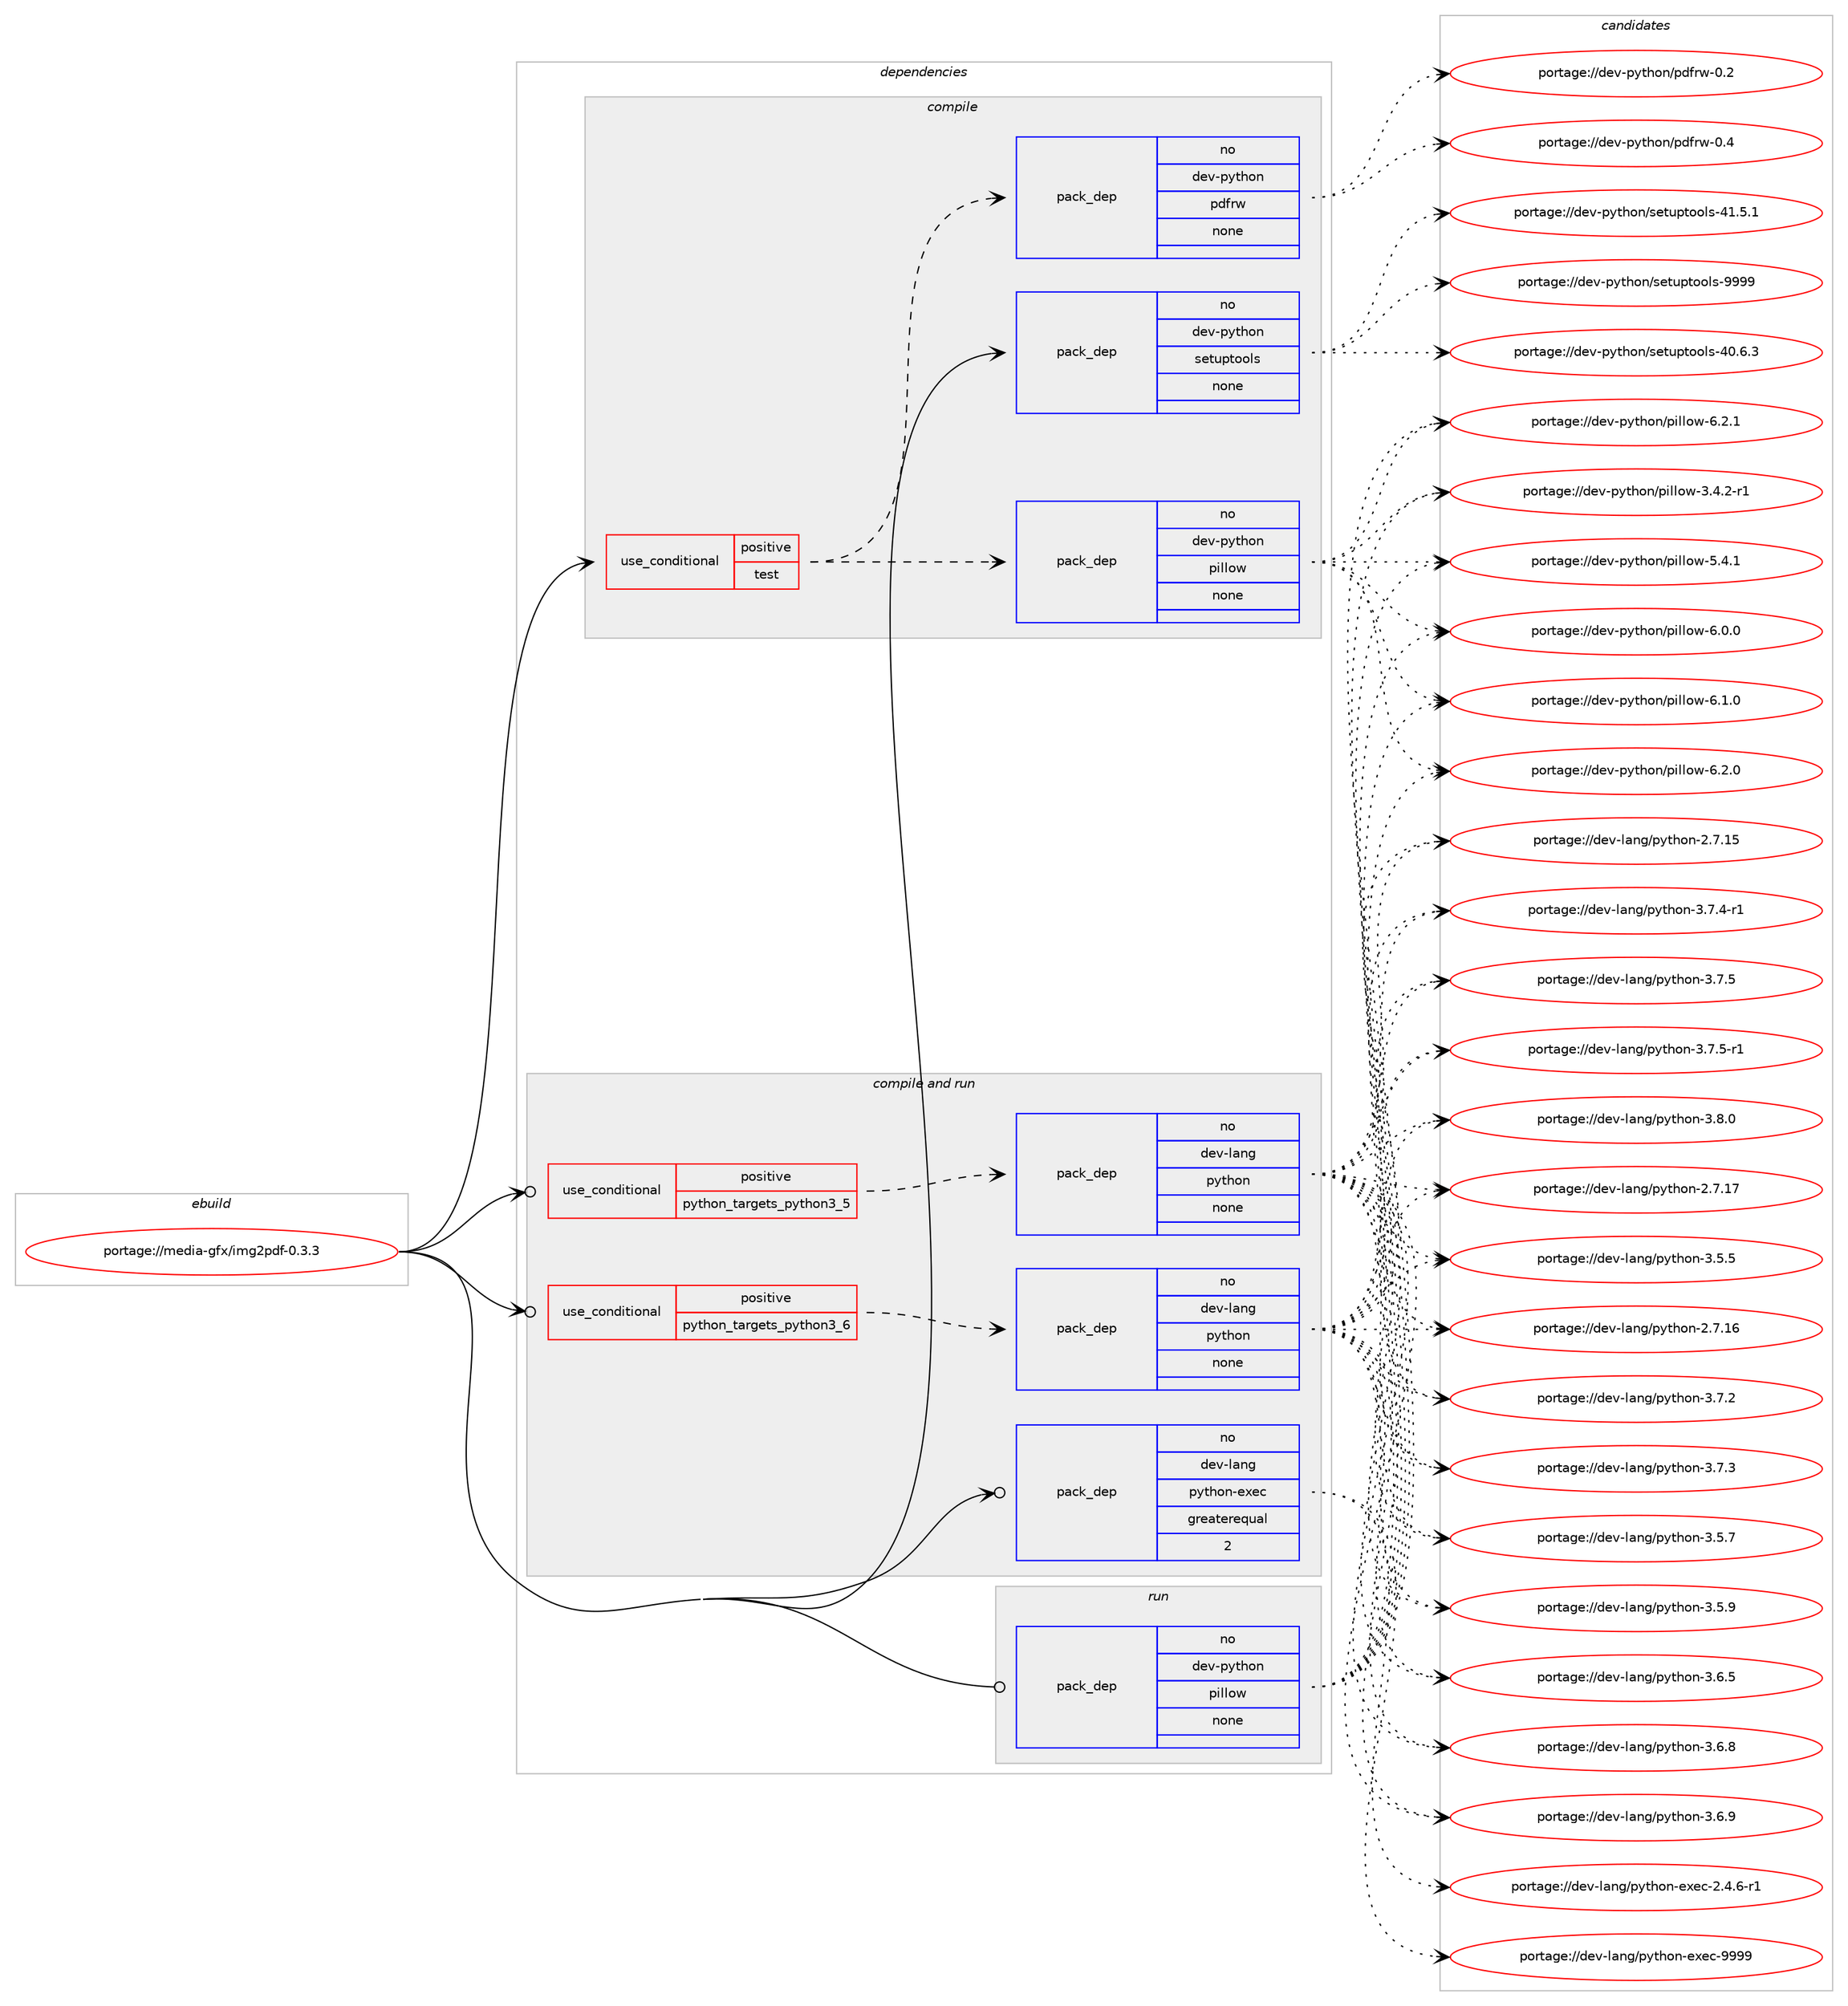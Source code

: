 digraph prolog {

# *************
# Graph options
# *************

newrank=true;
concentrate=true;
compound=true;
graph [rankdir=LR,fontname=Helvetica,fontsize=10,ranksep=1.5];#, ranksep=2.5, nodesep=0.2];
edge  [arrowhead=vee];
node  [fontname=Helvetica,fontsize=10];

# **********
# The ebuild
# **********

subgraph cluster_leftcol {
color=gray;
rank=same;
label=<<i>ebuild</i>>;
id [label="portage://media-gfx/img2pdf-0.3.3", color=red, width=4, href="../media-gfx/img2pdf-0.3.3.svg"];
}

# ****************
# The dependencies
# ****************

subgraph cluster_midcol {
color=gray;
label=<<i>dependencies</i>>;
subgraph cluster_compile {
fillcolor="#eeeeee";
style=filled;
label=<<i>compile</i>>;
subgraph cond78766 {
dependency314737 [label=<<TABLE BORDER="0" CELLBORDER="1" CELLSPACING="0" CELLPADDING="4"><TR><TD ROWSPAN="3" CELLPADDING="10">use_conditional</TD></TR><TR><TD>positive</TD></TR><TR><TD>test</TD></TR></TABLE>>, shape=none, color=red];
subgraph pack230896 {
dependency314738 [label=<<TABLE BORDER="0" CELLBORDER="1" CELLSPACING="0" CELLPADDING="4" WIDTH="220"><TR><TD ROWSPAN="6" CELLPADDING="30">pack_dep</TD></TR><TR><TD WIDTH="110">no</TD></TR><TR><TD>dev-python</TD></TR><TR><TD>pdfrw</TD></TR><TR><TD>none</TD></TR><TR><TD></TD></TR></TABLE>>, shape=none, color=blue];
}
dependency314737:e -> dependency314738:w [weight=20,style="dashed",arrowhead="vee"];
subgraph pack230897 {
dependency314739 [label=<<TABLE BORDER="0" CELLBORDER="1" CELLSPACING="0" CELLPADDING="4" WIDTH="220"><TR><TD ROWSPAN="6" CELLPADDING="30">pack_dep</TD></TR><TR><TD WIDTH="110">no</TD></TR><TR><TD>dev-python</TD></TR><TR><TD>pillow</TD></TR><TR><TD>none</TD></TR><TR><TD></TD></TR></TABLE>>, shape=none, color=blue];
}
dependency314737:e -> dependency314739:w [weight=20,style="dashed",arrowhead="vee"];
}
id:e -> dependency314737:w [weight=20,style="solid",arrowhead="vee"];
subgraph pack230898 {
dependency314740 [label=<<TABLE BORDER="0" CELLBORDER="1" CELLSPACING="0" CELLPADDING="4" WIDTH="220"><TR><TD ROWSPAN="6" CELLPADDING="30">pack_dep</TD></TR><TR><TD WIDTH="110">no</TD></TR><TR><TD>dev-python</TD></TR><TR><TD>setuptools</TD></TR><TR><TD>none</TD></TR><TR><TD></TD></TR></TABLE>>, shape=none, color=blue];
}
id:e -> dependency314740:w [weight=20,style="solid",arrowhead="vee"];
}
subgraph cluster_compileandrun {
fillcolor="#eeeeee";
style=filled;
label=<<i>compile and run</i>>;
subgraph cond78767 {
dependency314741 [label=<<TABLE BORDER="0" CELLBORDER="1" CELLSPACING="0" CELLPADDING="4"><TR><TD ROWSPAN="3" CELLPADDING="10">use_conditional</TD></TR><TR><TD>positive</TD></TR><TR><TD>python_targets_python3_5</TD></TR></TABLE>>, shape=none, color=red];
subgraph pack230899 {
dependency314742 [label=<<TABLE BORDER="0" CELLBORDER="1" CELLSPACING="0" CELLPADDING="4" WIDTH="220"><TR><TD ROWSPAN="6" CELLPADDING="30">pack_dep</TD></TR><TR><TD WIDTH="110">no</TD></TR><TR><TD>dev-lang</TD></TR><TR><TD>python</TD></TR><TR><TD>none</TD></TR><TR><TD></TD></TR></TABLE>>, shape=none, color=blue];
}
dependency314741:e -> dependency314742:w [weight=20,style="dashed",arrowhead="vee"];
}
id:e -> dependency314741:w [weight=20,style="solid",arrowhead="odotvee"];
subgraph cond78768 {
dependency314743 [label=<<TABLE BORDER="0" CELLBORDER="1" CELLSPACING="0" CELLPADDING="4"><TR><TD ROWSPAN="3" CELLPADDING="10">use_conditional</TD></TR><TR><TD>positive</TD></TR><TR><TD>python_targets_python3_6</TD></TR></TABLE>>, shape=none, color=red];
subgraph pack230900 {
dependency314744 [label=<<TABLE BORDER="0" CELLBORDER="1" CELLSPACING="0" CELLPADDING="4" WIDTH="220"><TR><TD ROWSPAN="6" CELLPADDING="30">pack_dep</TD></TR><TR><TD WIDTH="110">no</TD></TR><TR><TD>dev-lang</TD></TR><TR><TD>python</TD></TR><TR><TD>none</TD></TR><TR><TD></TD></TR></TABLE>>, shape=none, color=blue];
}
dependency314743:e -> dependency314744:w [weight=20,style="dashed",arrowhead="vee"];
}
id:e -> dependency314743:w [weight=20,style="solid",arrowhead="odotvee"];
subgraph pack230901 {
dependency314745 [label=<<TABLE BORDER="0" CELLBORDER="1" CELLSPACING="0" CELLPADDING="4" WIDTH="220"><TR><TD ROWSPAN="6" CELLPADDING="30">pack_dep</TD></TR><TR><TD WIDTH="110">no</TD></TR><TR><TD>dev-lang</TD></TR><TR><TD>python-exec</TD></TR><TR><TD>greaterequal</TD></TR><TR><TD>2</TD></TR></TABLE>>, shape=none, color=blue];
}
id:e -> dependency314745:w [weight=20,style="solid",arrowhead="odotvee"];
}
subgraph cluster_run {
fillcolor="#eeeeee";
style=filled;
label=<<i>run</i>>;
subgraph pack230902 {
dependency314746 [label=<<TABLE BORDER="0" CELLBORDER="1" CELLSPACING="0" CELLPADDING="4" WIDTH="220"><TR><TD ROWSPAN="6" CELLPADDING="30">pack_dep</TD></TR><TR><TD WIDTH="110">no</TD></TR><TR><TD>dev-python</TD></TR><TR><TD>pillow</TD></TR><TR><TD>none</TD></TR><TR><TD></TD></TR></TABLE>>, shape=none, color=blue];
}
id:e -> dependency314746:w [weight=20,style="solid",arrowhead="odot"];
}
}

# **************
# The candidates
# **************

subgraph cluster_choices {
rank=same;
color=gray;
label=<<i>candidates</i>>;

subgraph choice230896 {
color=black;
nodesep=1;
choiceportage100101118451121211161041111104711210010211411945484650 [label="portage://dev-python/pdfrw-0.2", color=red, width=4,href="../dev-python/pdfrw-0.2.svg"];
choiceportage100101118451121211161041111104711210010211411945484652 [label="portage://dev-python/pdfrw-0.4", color=red, width=4,href="../dev-python/pdfrw-0.4.svg"];
dependency314738:e -> choiceportage100101118451121211161041111104711210010211411945484650:w [style=dotted,weight="100"];
dependency314738:e -> choiceportage100101118451121211161041111104711210010211411945484652:w [style=dotted,weight="100"];
}
subgraph choice230897 {
color=black;
nodesep=1;
choiceportage10010111845112121116104111110471121051081081111194551465246504511449 [label="portage://dev-python/pillow-3.4.2-r1", color=red, width=4,href="../dev-python/pillow-3.4.2-r1.svg"];
choiceportage1001011184511212111610411111047112105108108111119455346524649 [label="portage://dev-python/pillow-5.4.1", color=red, width=4,href="../dev-python/pillow-5.4.1.svg"];
choiceportage1001011184511212111610411111047112105108108111119455446484648 [label="portage://dev-python/pillow-6.0.0", color=red, width=4,href="../dev-python/pillow-6.0.0.svg"];
choiceportage1001011184511212111610411111047112105108108111119455446494648 [label="portage://dev-python/pillow-6.1.0", color=red, width=4,href="../dev-python/pillow-6.1.0.svg"];
choiceportage1001011184511212111610411111047112105108108111119455446504648 [label="portage://dev-python/pillow-6.2.0", color=red, width=4,href="../dev-python/pillow-6.2.0.svg"];
choiceportage1001011184511212111610411111047112105108108111119455446504649 [label="portage://dev-python/pillow-6.2.1", color=red, width=4,href="../dev-python/pillow-6.2.1.svg"];
dependency314739:e -> choiceportage10010111845112121116104111110471121051081081111194551465246504511449:w [style=dotted,weight="100"];
dependency314739:e -> choiceportage1001011184511212111610411111047112105108108111119455346524649:w [style=dotted,weight="100"];
dependency314739:e -> choiceportage1001011184511212111610411111047112105108108111119455446484648:w [style=dotted,weight="100"];
dependency314739:e -> choiceportage1001011184511212111610411111047112105108108111119455446494648:w [style=dotted,weight="100"];
dependency314739:e -> choiceportage1001011184511212111610411111047112105108108111119455446504648:w [style=dotted,weight="100"];
dependency314739:e -> choiceportage1001011184511212111610411111047112105108108111119455446504649:w [style=dotted,weight="100"];
}
subgraph choice230898 {
color=black;
nodesep=1;
choiceportage100101118451121211161041111104711510111611711211611111110811545524846544651 [label="portage://dev-python/setuptools-40.6.3", color=red, width=4,href="../dev-python/setuptools-40.6.3.svg"];
choiceportage100101118451121211161041111104711510111611711211611111110811545524946534649 [label="portage://dev-python/setuptools-41.5.1", color=red, width=4,href="../dev-python/setuptools-41.5.1.svg"];
choiceportage10010111845112121116104111110471151011161171121161111111081154557575757 [label="portage://dev-python/setuptools-9999", color=red, width=4,href="../dev-python/setuptools-9999.svg"];
dependency314740:e -> choiceportage100101118451121211161041111104711510111611711211611111110811545524846544651:w [style=dotted,weight="100"];
dependency314740:e -> choiceportage100101118451121211161041111104711510111611711211611111110811545524946534649:w [style=dotted,weight="100"];
dependency314740:e -> choiceportage10010111845112121116104111110471151011161171121161111111081154557575757:w [style=dotted,weight="100"];
}
subgraph choice230899 {
color=black;
nodesep=1;
choiceportage10010111845108971101034711212111610411111045504655464953 [label="portage://dev-lang/python-2.7.15", color=red, width=4,href="../dev-lang/python-2.7.15.svg"];
choiceportage10010111845108971101034711212111610411111045504655464954 [label="portage://dev-lang/python-2.7.16", color=red, width=4,href="../dev-lang/python-2.7.16.svg"];
choiceportage10010111845108971101034711212111610411111045504655464955 [label="portage://dev-lang/python-2.7.17", color=red, width=4,href="../dev-lang/python-2.7.17.svg"];
choiceportage100101118451089711010347112121116104111110455146534653 [label="portage://dev-lang/python-3.5.5", color=red, width=4,href="../dev-lang/python-3.5.5.svg"];
choiceportage100101118451089711010347112121116104111110455146534655 [label="portage://dev-lang/python-3.5.7", color=red, width=4,href="../dev-lang/python-3.5.7.svg"];
choiceportage100101118451089711010347112121116104111110455146534657 [label="portage://dev-lang/python-3.5.9", color=red, width=4,href="../dev-lang/python-3.5.9.svg"];
choiceportage100101118451089711010347112121116104111110455146544653 [label="portage://dev-lang/python-3.6.5", color=red, width=4,href="../dev-lang/python-3.6.5.svg"];
choiceportage100101118451089711010347112121116104111110455146544656 [label="portage://dev-lang/python-3.6.8", color=red, width=4,href="../dev-lang/python-3.6.8.svg"];
choiceportage100101118451089711010347112121116104111110455146544657 [label="portage://dev-lang/python-3.6.9", color=red, width=4,href="../dev-lang/python-3.6.9.svg"];
choiceportage100101118451089711010347112121116104111110455146554650 [label="portage://dev-lang/python-3.7.2", color=red, width=4,href="../dev-lang/python-3.7.2.svg"];
choiceportage100101118451089711010347112121116104111110455146554651 [label="portage://dev-lang/python-3.7.3", color=red, width=4,href="../dev-lang/python-3.7.3.svg"];
choiceportage1001011184510897110103471121211161041111104551465546524511449 [label="portage://dev-lang/python-3.7.4-r1", color=red, width=4,href="../dev-lang/python-3.7.4-r1.svg"];
choiceportage100101118451089711010347112121116104111110455146554653 [label="portage://dev-lang/python-3.7.5", color=red, width=4,href="../dev-lang/python-3.7.5.svg"];
choiceportage1001011184510897110103471121211161041111104551465546534511449 [label="portage://dev-lang/python-3.7.5-r1", color=red, width=4,href="../dev-lang/python-3.7.5-r1.svg"];
choiceportage100101118451089711010347112121116104111110455146564648 [label="portage://dev-lang/python-3.8.0", color=red, width=4,href="../dev-lang/python-3.8.0.svg"];
dependency314742:e -> choiceportage10010111845108971101034711212111610411111045504655464953:w [style=dotted,weight="100"];
dependency314742:e -> choiceportage10010111845108971101034711212111610411111045504655464954:w [style=dotted,weight="100"];
dependency314742:e -> choiceportage10010111845108971101034711212111610411111045504655464955:w [style=dotted,weight="100"];
dependency314742:e -> choiceportage100101118451089711010347112121116104111110455146534653:w [style=dotted,weight="100"];
dependency314742:e -> choiceportage100101118451089711010347112121116104111110455146534655:w [style=dotted,weight="100"];
dependency314742:e -> choiceportage100101118451089711010347112121116104111110455146534657:w [style=dotted,weight="100"];
dependency314742:e -> choiceportage100101118451089711010347112121116104111110455146544653:w [style=dotted,weight="100"];
dependency314742:e -> choiceportage100101118451089711010347112121116104111110455146544656:w [style=dotted,weight="100"];
dependency314742:e -> choiceportage100101118451089711010347112121116104111110455146544657:w [style=dotted,weight="100"];
dependency314742:e -> choiceportage100101118451089711010347112121116104111110455146554650:w [style=dotted,weight="100"];
dependency314742:e -> choiceportage100101118451089711010347112121116104111110455146554651:w [style=dotted,weight="100"];
dependency314742:e -> choiceportage1001011184510897110103471121211161041111104551465546524511449:w [style=dotted,weight="100"];
dependency314742:e -> choiceportage100101118451089711010347112121116104111110455146554653:w [style=dotted,weight="100"];
dependency314742:e -> choiceportage1001011184510897110103471121211161041111104551465546534511449:w [style=dotted,weight="100"];
dependency314742:e -> choiceportage100101118451089711010347112121116104111110455146564648:w [style=dotted,weight="100"];
}
subgraph choice230900 {
color=black;
nodesep=1;
choiceportage10010111845108971101034711212111610411111045504655464953 [label="portage://dev-lang/python-2.7.15", color=red, width=4,href="../dev-lang/python-2.7.15.svg"];
choiceportage10010111845108971101034711212111610411111045504655464954 [label="portage://dev-lang/python-2.7.16", color=red, width=4,href="../dev-lang/python-2.7.16.svg"];
choiceportage10010111845108971101034711212111610411111045504655464955 [label="portage://dev-lang/python-2.7.17", color=red, width=4,href="../dev-lang/python-2.7.17.svg"];
choiceportage100101118451089711010347112121116104111110455146534653 [label="portage://dev-lang/python-3.5.5", color=red, width=4,href="../dev-lang/python-3.5.5.svg"];
choiceportage100101118451089711010347112121116104111110455146534655 [label="portage://dev-lang/python-3.5.7", color=red, width=4,href="../dev-lang/python-3.5.7.svg"];
choiceportage100101118451089711010347112121116104111110455146534657 [label="portage://dev-lang/python-3.5.9", color=red, width=4,href="../dev-lang/python-3.5.9.svg"];
choiceportage100101118451089711010347112121116104111110455146544653 [label="portage://dev-lang/python-3.6.5", color=red, width=4,href="../dev-lang/python-3.6.5.svg"];
choiceportage100101118451089711010347112121116104111110455146544656 [label="portage://dev-lang/python-3.6.8", color=red, width=4,href="../dev-lang/python-3.6.8.svg"];
choiceportage100101118451089711010347112121116104111110455146544657 [label="portage://dev-lang/python-3.6.9", color=red, width=4,href="../dev-lang/python-3.6.9.svg"];
choiceportage100101118451089711010347112121116104111110455146554650 [label="portage://dev-lang/python-3.7.2", color=red, width=4,href="../dev-lang/python-3.7.2.svg"];
choiceportage100101118451089711010347112121116104111110455146554651 [label="portage://dev-lang/python-3.7.3", color=red, width=4,href="../dev-lang/python-3.7.3.svg"];
choiceportage1001011184510897110103471121211161041111104551465546524511449 [label="portage://dev-lang/python-3.7.4-r1", color=red, width=4,href="../dev-lang/python-3.7.4-r1.svg"];
choiceportage100101118451089711010347112121116104111110455146554653 [label="portage://dev-lang/python-3.7.5", color=red, width=4,href="../dev-lang/python-3.7.5.svg"];
choiceportage1001011184510897110103471121211161041111104551465546534511449 [label="portage://dev-lang/python-3.7.5-r1", color=red, width=4,href="../dev-lang/python-3.7.5-r1.svg"];
choiceportage100101118451089711010347112121116104111110455146564648 [label="portage://dev-lang/python-3.8.0", color=red, width=4,href="../dev-lang/python-3.8.0.svg"];
dependency314744:e -> choiceportage10010111845108971101034711212111610411111045504655464953:w [style=dotted,weight="100"];
dependency314744:e -> choiceportage10010111845108971101034711212111610411111045504655464954:w [style=dotted,weight="100"];
dependency314744:e -> choiceportage10010111845108971101034711212111610411111045504655464955:w [style=dotted,weight="100"];
dependency314744:e -> choiceportage100101118451089711010347112121116104111110455146534653:w [style=dotted,weight="100"];
dependency314744:e -> choiceportage100101118451089711010347112121116104111110455146534655:w [style=dotted,weight="100"];
dependency314744:e -> choiceportage100101118451089711010347112121116104111110455146534657:w [style=dotted,weight="100"];
dependency314744:e -> choiceportage100101118451089711010347112121116104111110455146544653:w [style=dotted,weight="100"];
dependency314744:e -> choiceportage100101118451089711010347112121116104111110455146544656:w [style=dotted,weight="100"];
dependency314744:e -> choiceportage100101118451089711010347112121116104111110455146544657:w [style=dotted,weight="100"];
dependency314744:e -> choiceportage100101118451089711010347112121116104111110455146554650:w [style=dotted,weight="100"];
dependency314744:e -> choiceportage100101118451089711010347112121116104111110455146554651:w [style=dotted,weight="100"];
dependency314744:e -> choiceportage1001011184510897110103471121211161041111104551465546524511449:w [style=dotted,weight="100"];
dependency314744:e -> choiceportage100101118451089711010347112121116104111110455146554653:w [style=dotted,weight="100"];
dependency314744:e -> choiceportage1001011184510897110103471121211161041111104551465546534511449:w [style=dotted,weight="100"];
dependency314744:e -> choiceportage100101118451089711010347112121116104111110455146564648:w [style=dotted,weight="100"];
}
subgraph choice230901 {
color=black;
nodesep=1;
choiceportage10010111845108971101034711212111610411111045101120101994550465246544511449 [label="portage://dev-lang/python-exec-2.4.6-r1", color=red, width=4,href="../dev-lang/python-exec-2.4.6-r1.svg"];
choiceportage10010111845108971101034711212111610411111045101120101994557575757 [label="portage://dev-lang/python-exec-9999", color=red, width=4,href="../dev-lang/python-exec-9999.svg"];
dependency314745:e -> choiceportage10010111845108971101034711212111610411111045101120101994550465246544511449:w [style=dotted,weight="100"];
dependency314745:e -> choiceportage10010111845108971101034711212111610411111045101120101994557575757:w [style=dotted,weight="100"];
}
subgraph choice230902 {
color=black;
nodesep=1;
choiceportage10010111845112121116104111110471121051081081111194551465246504511449 [label="portage://dev-python/pillow-3.4.2-r1", color=red, width=4,href="../dev-python/pillow-3.4.2-r1.svg"];
choiceportage1001011184511212111610411111047112105108108111119455346524649 [label="portage://dev-python/pillow-5.4.1", color=red, width=4,href="../dev-python/pillow-5.4.1.svg"];
choiceportage1001011184511212111610411111047112105108108111119455446484648 [label="portage://dev-python/pillow-6.0.0", color=red, width=4,href="../dev-python/pillow-6.0.0.svg"];
choiceportage1001011184511212111610411111047112105108108111119455446494648 [label="portage://dev-python/pillow-6.1.0", color=red, width=4,href="../dev-python/pillow-6.1.0.svg"];
choiceportage1001011184511212111610411111047112105108108111119455446504648 [label="portage://dev-python/pillow-6.2.0", color=red, width=4,href="../dev-python/pillow-6.2.0.svg"];
choiceportage1001011184511212111610411111047112105108108111119455446504649 [label="portage://dev-python/pillow-6.2.1", color=red, width=4,href="../dev-python/pillow-6.2.1.svg"];
dependency314746:e -> choiceportage10010111845112121116104111110471121051081081111194551465246504511449:w [style=dotted,weight="100"];
dependency314746:e -> choiceportage1001011184511212111610411111047112105108108111119455346524649:w [style=dotted,weight="100"];
dependency314746:e -> choiceportage1001011184511212111610411111047112105108108111119455446484648:w [style=dotted,weight="100"];
dependency314746:e -> choiceportage1001011184511212111610411111047112105108108111119455446494648:w [style=dotted,weight="100"];
dependency314746:e -> choiceportage1001011184511212111610411111047112105108108111119455446504648:w [style=dotted,weight="100"];
dependency314746:e -> choiceportage1001011184511212111610411111047112105108108111119455446504649:w [style=dotted,weight="100"];
}
}

}
